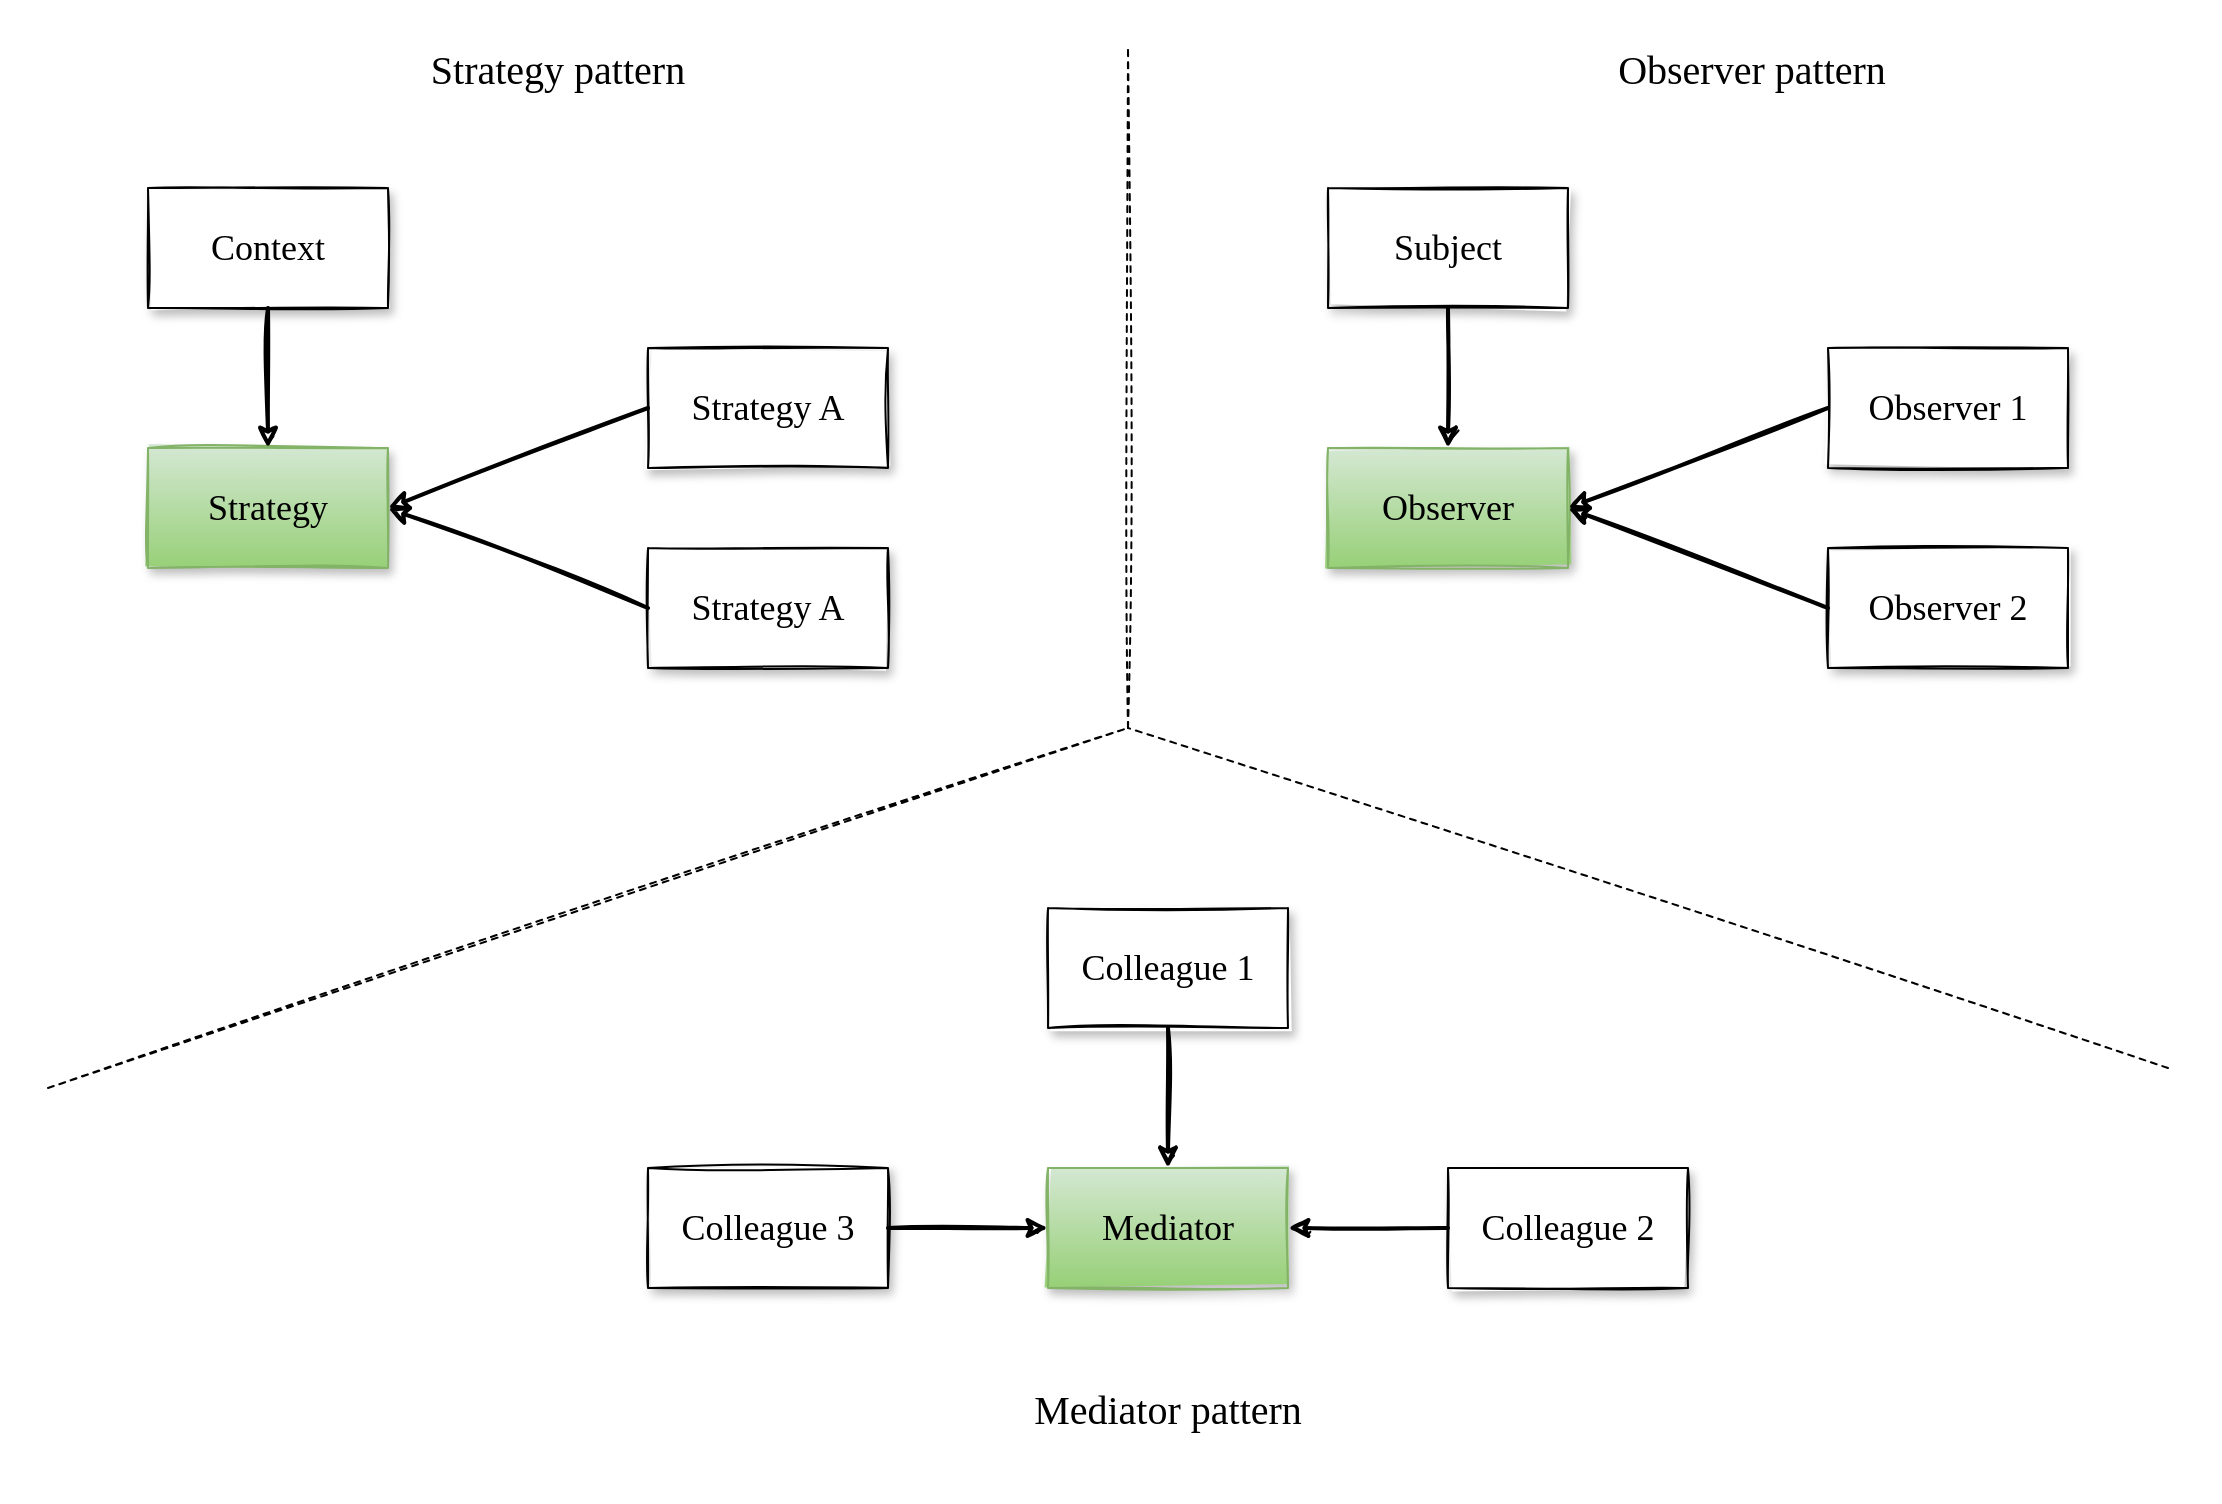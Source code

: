 <mxfile version="14.4.2" type="device"><diagram id="zxTAzSwdF02cvQAT-AvR" name="Page-1"><mxGraphModel dx="1426" dy="803" grid="1" gridSize="10" guides="1" tooltips="1" connect="1" arrows="1" fold="1" page="1" pageScale="1" pageWidth="827" pageHeight="1169" math="0" shadow="0"><root><mxCell id="0"/><mxCell id="1" parent="0"/><mxCell id="awdlvmrp1PhhuhfnvEmJ-3" value="&lt;font face=&quot;Comic Sans MS&quot; style=&quot;font-size: 18px&quot;&gt;Strategy&lt;/font&gt;" style="rounded=0;whiteSpace=wrap;html=1;sketch=1;shadow=1;gradientColor=#97d077;fillColor=#d5e8d4;strokeColor=#82b366;" vertex="1" parent="1"><mxGeometry x="130" y="240" width="120" height="60" as="geometry"/></mxCell><mxCell id="awdlvmrp1PhhuhfnvEmJ-4" value="&lt;font face=&quot;Comic Sans MS&quot; style=&quot;font-size: 18px&quot;&gt;Strategy A&lt;/font&gt;" style="rounded=0;whiteSpace=wrap;html=1;sketch=1;shadow=1;" vertex="1" parent="1"><mxGeometry x="380" y="190" width="120" height="60" as="geometry"/></mxCell><mxCell id="awdlvmrp1PhhuhfnvEmJ-5" value="&lt;font face=&quot;Comic Sans MS&quot; style=&quot;font-size: 18px&quot;&gt;Strategy A&lt;/font&gt;" style="rounded=0;whiteSpace=wrap;html=1;sketch=1;shadow=1;" vertex="1" parent="1"><mxGeometry x="380" y="290" width="120" height="60" as="geometry"/></mxCell><mxCell id="awdlvmrp1PhhuhfnvEmJ-6" value="&lt;font face=&quot;Comic Sans MS&quot; style=&quot;font-size: 18px&quot;&gt;Context&lt;/font&gt;" style="rounded=0;whiteSpace=wrap;html=1;sketch=1;shadow=1;" vertex="1" parent="1"><mxGeometry x="130" y="110" width="120" height="60" as="geometry"/></mxCell><mxCell id="awdlvmrp1PhhuhfnvEmJ-7" value="" style="endArrow=classic;html=1;exitX=0.5;exitY=1;exitDx=0;exitDy=0;sketch=1;strokeWidth=2;" edge="1" parent="1" source="awdlvmrp1PhhuhfnvEmJ-6" target="awdlvmrp1PhhuhfnvEmJ-3"><mxGeometry width="50" height="50" relative="1" as="geometry"><mxPoint x="90" y="420" as="sourcePoint"/><mxPoint x="140" y="370" as="targetPoint"/></mxGeometry></mxCell><mxCell id="awdlvmrp1PhhuhfnvEmJ-9" value="" style="endArrow=classic;html=1;exitX=0;exitY=0.5;exitDx=0;exitDy=0;sketch=1;strokeWidth=2;entryX=1;entryY=0.5;entryDx=0;entryDy=0;" edge="1" parent="1" source="awdlvmrp1PhhuhfnvEmJ-4" target="awdlvmrp1PhhuhfnvEmJ-3"><mxGeometry width="50" height="50" relative="1" as="geometry"><mxPoint x="200" y="180" as="sourcePoint"/><mxPoint x="200" y="250" as="targetPoint"/></mxGeometry></mxCell><mxCell id="awdlvmrp1PhhuhfnvEmJ-10" value="" style="endArrow=classic;html=1;exitX=0;exitY=0.5;exitDx=0;exitDy=0;sketch=1;strokeWidth=2;" edge="1" parent="1" source="awdlvmrp1PhhuhfnvEmJ-5"><mxGeometry width="50" height="50" relative="1" as="geometry"><mxPoint x="390" y="230" as="sourcePoint"/><mxPoint x="250" y="270" as="targetPoint"/></mxGeometry></mxCell><mxCell id="awdlvmrp1PhhuhfnvEmJ-11" value="&lt;font face=&quot;Comic Sans MS&quot; style=&quot;font-size: 18px&quot;&gt;Observer&lt;/font&gt;" style="rounded=0;whiteSpace=wrap;html=1;sketch=1;shadow=1;gradientColor=#97d077;fillColor=#d5e8d4;strokeColor=#82b366;" vertex="1" parent="1"><mxGeometry x="720" y="240" width="120" height="60" as="geometry"/></mxCell><mxCell id="awdlvmrp1PhhuhfnvEmJ-12" value="&lt;font face=&quot;Comic Sans MS&quot; style=&quot;font-size: 18px&quot;&gt;Observer 1&lt;/font&gt;" style="rounded=0;whiteSpace=wrap;html=1;sketch=1;shadow=1;" vertex="1" parent="1"><mxGeometry x="970" y="190" width="120" height="60" as="geometry"/></mxCell><mxCell id="awdlvmrp1PhhuhfnvEmJ-13" value="&lt;font face=&quot;Comic Sans MS&quot; style=&quot;font-size: 18px&quot;&gt;Observer 2&lt;/font&gt;" style="rounded=0;whiteSpace=wrap;html=1;sketch=1;shadow=1;" vertex="1" parent="1"><mxGeometry x="970" y="290" width="120" height="60" as="geometry"/></mxCell><mxCell id="awdlvmrp1PhhuhfnvEmJ-14" value="&lt;font face=&quot;Comic Sans MS&quot; style=&quot;font-size: 18px&quot;&gt;Subject&lt;/font&gt;" style="rounded=0;whiteSpace=wrap;html=1;sketch=1;shadow=1;" vertex="1" parent="1"><mxGeometry x="720" y="110" width="120" height="60" as="geometry"/></mxCell><mxCell id="awdlvmrp1PhhuhfnvEmJ-15" value="" style="endArrow=classic;html=1;exitX=0.5;exitY=1;exitDx=0;exitDy=0;sketch=1;strokeWidth=2;" edge="1" parent="1" source="awdlvmrp1PhhuhfnvEmJ-14" target="awdlvmrp1PhhuhfnvEmJ-11"><mxGeometry width="50" height="50" relative="1" as="geometry"><mxPoint x="680" y="420" as="sourcePoint"/><mxPoint x="730" y="370" as="targetPoint"/></mxGeometry></mxCell><mxCell id="awdlvmrp1PhhuhfnvEmJ-16" value="" style="endArrow=classic;html=1;exitX=0;exitY=0.5;exitDx=0;exitDy=0;sketch=1;strokeWidth=2;entryX=1;entryY=0.5;entryDx=0;entryDy=0;" edge="1" parent="1" source="awdlvmrp1PhhuhfnvEmJ-12" target="awdlvmrp1PhhuhfnvEmJ-11"><mxGeometry width="50" height="50" relative="1" as="geometry"><mxPoint x="790" y="180" as="sourcePoint"/><mxPoint x="790" y="250" as="targetPoint"/></mxGeometry></mxCell><mxCell id="awdlvmrp1PhhuhfnvEmJ-17" value="" style="endArrow=classic;html=1;exitX=0;exitY=0.5;exitDx=0;exitDy=0;sketch=1;strokeWidth=2;" edge="1" parent="1" source="awdlvmrp1PhhuhfnvEmJ-13"><mxGeometry width="50" height="50" relative="1" as="geometry"><mxPoint x="980" y="230" as="sourcePoint"/><mxPoint x="840" y="270" as="targetPoint"/></mxGeometry></mxCell><mxCell id="awdlvmrp1PhhuhfnvEmJ-20" value="&lt;font face=&quot;Comic Sans MS&quot; style=&quot;font-size: 18px&quot;&gt;Mediator&lt;/font&gt;" style="rounded=0;whiteSpace=wrap;html=1;sketch=1;shadow=1;gradientColor=#97d077;fillColor=#d5e8d4;strokeColor=#82b366;" vertex="1" parent="1"><mxGeometry x="580" y="600" width="120" height="60" as="geometry"/></mxCell><mxCell id="awdlvmrp1PhhuhfnvEmJ-21" value="&lt;font face=&quot;Comic Sans MS&quot; style=&quot;font-size: 18px&quot;&gt;Colleague 2&lt;/font&gt;" style="rounded=0;whiteSpace=wrap;html=1;sketch=1;shadow=1;" vertex="1" parent="1"><mxGeometry x="780" y="600" width="120" height="60" as="geometry"/></mxCell><mxCell id="awdlvmrp1PhhuhfnvEmJ-22" value="&lt;font face=&quot;Comic Sans MS&quot; style=&quot;font-size: 18px&quot;&gt;Colleague 3&lt;/font&gt;" style="rounded=0;whiteSpace=wrap;html=1;sketch=1;shadow=1;" vertex="1" parent="1"><mxGeometry x="380" y="600" width="120" height="60" as="geometry"/></mxCell><mxCell id="awdlvmrp1PhhuhfnvEmJ-23" value="&lt;font face=&quot;Comic Sans MS&quot; style=&quot;font-size: 18px&quot;&gt;Colleague 1&lt;/font&gt;" style="rounded=0;whiteSpace=wrap;html=1;sketch=1;shadow=1;" vertex="1" parent="1"><mxGeometry x="580" y="470" width="120" height="60" as="geometry"/></mxCell><mxCell id="awdlvmrp1PhhuhfnvEmJ-24" value="" style="endArrow=classic;html=1;exitX=0.5;exitY=1;exitDx=0;exitDy=0;sketch=1;strokeWidth=2;" edge="1" parent="1" source="awdlvmrp1PhhuhfnvEmJ-23" target="awdlvmrp1PhhuhfnvEmJ-20"><mxGeometry width="50" height="50" relative="1" as="geometry"><mxPoint x="540" y="780" as="sourcePoint"/><mxPoint x="590" y="730" as="targetPoint"/></mxGeometry></mxCell><mxCell id="awdlvmrp1PhhuhfnvEmJ-25" value="" style="endArrow=classic;html=1;exitX=0;exitY=0.5;exitDx=0;exitDy=0;sketch=1;strokeWidth=2;entryX=1;entryY=0.5;entryDx=0;entryDy=0;" edge="1" parent="1" source="awdlvmrp1PhhuhfnvEmJ-21" target="awdlvmrp1PhhuhfnvEmJ-20"><mxGeometry width="50" height="50" relative="1" as="geometry"><mxPoint x="650" y="540" as="sourcePoint"/><mxPoint x="650" y="610" as="targetPoint"/></mxGeometry></mxCell><mxCell id="awdlvmrp1PhhuhfnvEmJ-26" value="" style="endArrow=classic;html=1;sketch=1;strokeWidth=2;entryX=0;entryY=0.5;entryDx=0;entryDy=0;" edge="1" parent="1" target="awdlvmrp1PhhuhfnvEmJ-20"><mxGeometry width="50" height="50" relative="1" as="geometry"><mxPoint x="500" y="630" as="sourcePoint"/><mxPoint x="700" y="630" as="targetPoint"/></mxGeometry></mxCell><mxCell id="awdlvmrp1PhhuhfnvEmJ-27" value="" style="endArrow=none;html=1;strokeWidth=1;dashed=1;sketch=1;" edge="1" parent="1"><mxGeometry width="50" height="50" relative="1" as="geometry"><mxPoint x="80" y="560" as="sourcePoint"/><mxPoint x="620" y="380" as="targetPoint"/></mxGeometry></mxCell><mxCell id="awdlvmrp1PhhuhfnvEmJ-28" value="" style="endArrow=none;html=1;strokeWidth=1;dashed=1;sketch=1;rounded=1;" edge="1" parent="1"><mxGeometry width="50" height="50" relative="1" as="geometry"><mxPoint x="620" y="380" as="sourcePoint"/><mxPoint x="620" y="40" as="targetPoint"/></mxGeometry></mxCell><mxCell id="awdlvmrp1PhhuhfnvEmJ-29" value="" style="endArrow=none;html=1;strokeWidth=1;dashed=1;sketch=1;" edge="1" parent="1"><mxGeometry width="50" height="50" relative="1" as="geometry"><mxPoint x="1140" y="550" as="sourcePoint"/><mxPoint x="620" y="380" as="targetPoint"/></mxGeometry></mxCell><mxCell id="awdlvmrp1PhhuhfnvEmJ-30" value="&lt;font face=&quot;Comic Sans MS&quot; style=&quot;font-size: 20px&quot;&gt;Strategy pattern&lt;/font&gt;" style="text;html=1;strokeColor=none;fillColor=none;align=center;verticalAlign=middle;whiteSpace=wrap;rounded=0;shadow=1;sketch=1;" vertex="1" parent="1"><mxGeometry x="230" y="40" width="210" height="20" as="geometry"/></mxCell><mxCell id="awdlvmrp1PhhuhfnvEmJ-31" value="&lt;font face=&quot;Comic Sans MS&quot; style=&quot;font-size: 20px&quot;&gt;Observer pattern&lt;/font&gt;" style="text;html=1;strokeColor=none;fillColor=none;align=center;verticalAlign=middle;whiteSpace=wrap;rounded=0;shadow=1;sketch=1;" vertex="1" parent="1"><mxGeometry x="827" y="40" width="210" height="20" as="geometry"/></mxCell><mxCell id="awdlvmrp1PhhuhfnvEmJ-32" value="&lt;font face=&quot;Comic Sans MS&quot; style=&quot;font-size: 20px&quot;&gt;Mediator pattern&lt;/font&gt;" style="text;html=1;strokeColor=none;fillColor=none;align=center;verticalAlign=middle;whiteSpace=wrap;rounded=0;shadow=1;sketch=1;" vertex="1" parent="1"><mxGeometry x="535" y="710" width="210" height="20" as="geometry"/></mxCell><mxCell id="awdlvmrp1PhhuhfnvEmJ-33" value="" style="rounded=0;whiteSpace=wrap;html=1;shadow=1;sketch=1;strokeColor=none;fillColor=none;" vertex="1" parent="1"><mxGeometry x="60" y="20" width="1100" height="740" as="geometry"/></mxCell></root></mxGraphModel></diagram></mxfile>